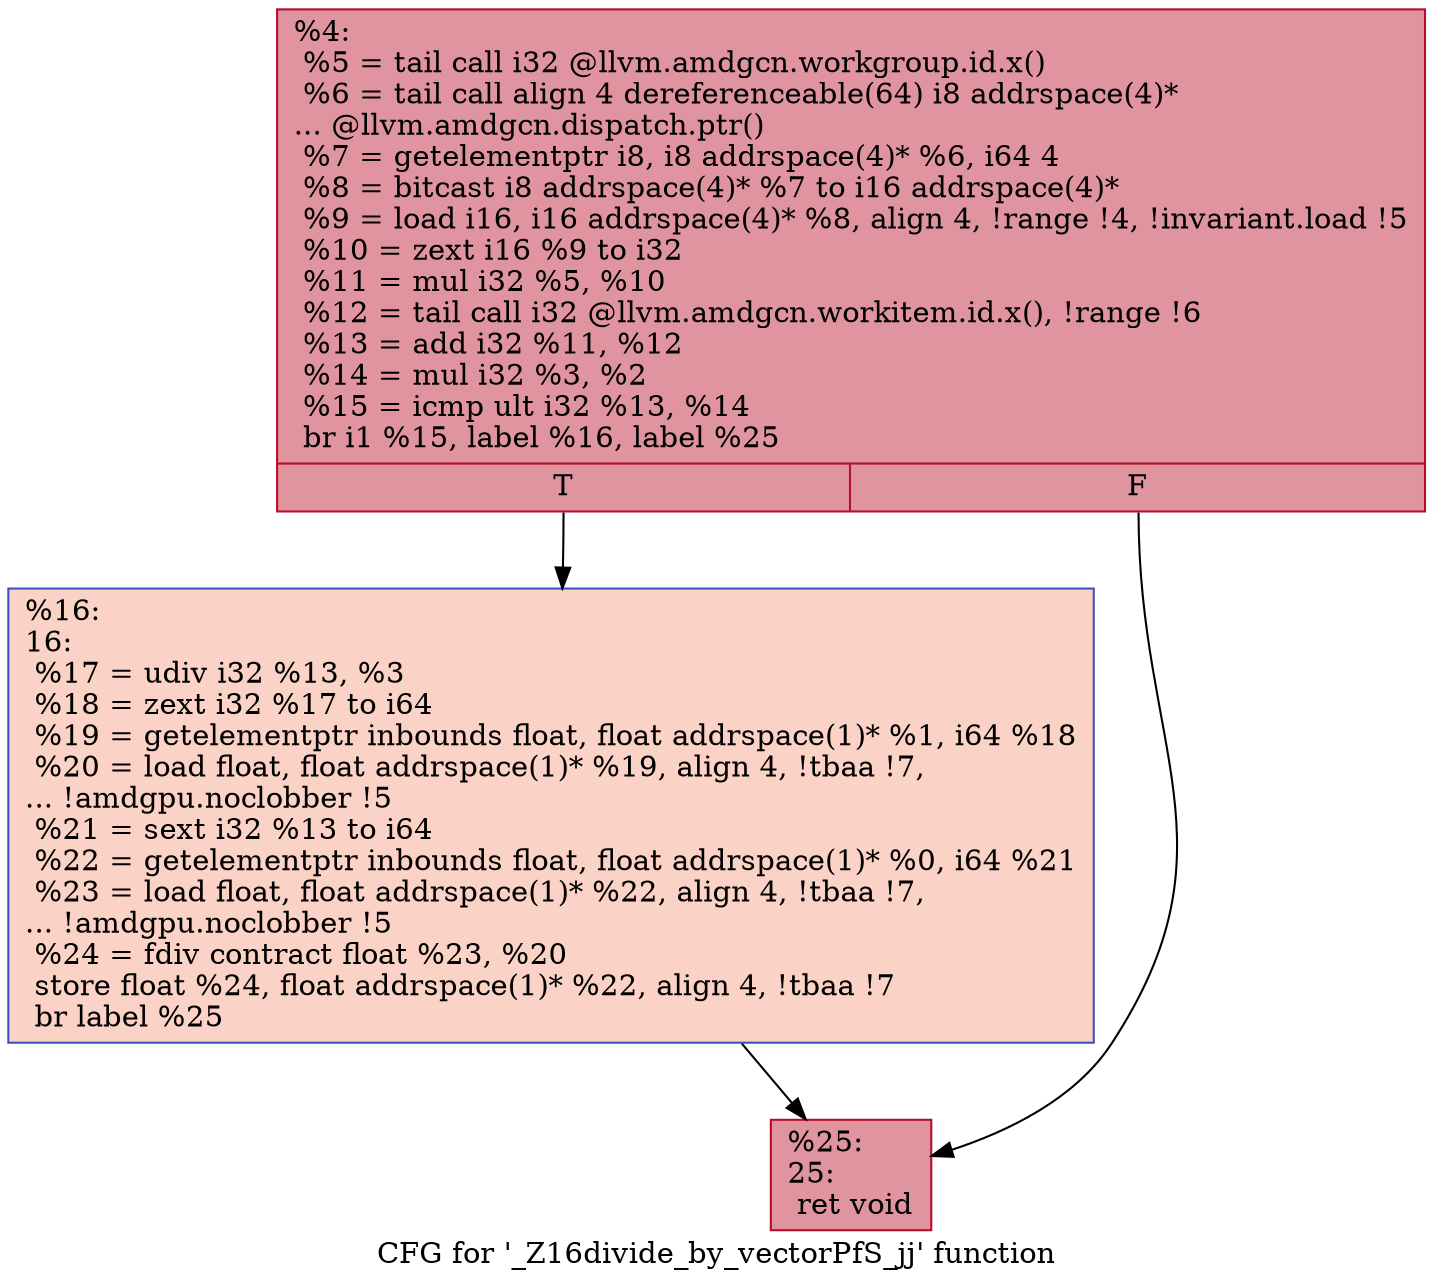 digraph "CFG for '_Z16divide_by_vectorPfS_jj' function" {
	label="CFG for '_Z16divide_by_vectorPfS_jj' function";

	Node0x4c01100 [shape=record,color="#b70d28ff", style=filled, fillcolor="#b70d2870",label="{%4:\l  %5 = tail call i32 @llvm.amdgcn.workgroup.id.x()\l  %6 = tail call align 4 dereferenceable(64) i8 addrspace(4)*\l... @llvm.amdgcn.dispatch.ptr()\l  %7 = getelementptr i8, i8 addrspace(4)* %6, i64 4\l  %8 = bitcast i8 addrspace(4)* %7 to i16 addrspace(4)*\l  %9 = load i16, i16 addrspace(4)* %8, align 4, !range !4, !invariant.load !5\l  %10 = zext i16 %9 to i32\l  %11 = mul i32 %5, %10\l  %12 = tail call i32 @llvm.amdgcn.workitem.id.x(), !range !6\l  %13 = add i32 %11, %12\l  %14 = mul i32 %3, %2\l  %15 = icmp ult i32 %13, %14\l  br i1 %15, label %16, label %25\l|{<s0>T|<s1>F}}"];
	Node0x4c01100:s0 -> Node0x4c030a0;
	Node0x4c01100:s1 -> Node0x4c03130;
	Node0x4c030a0 [shape=record,color="#3d50c3ff", style=filled, fillcolor="#f59c7d70",label="{%16:\l16:                                               \l  %17 = udiv i32 %13, %3\l  %18 = zext i32 %17 to i64\l  %19 = getelementptr inbounds float, float addrspace(1)* %1, i64 %18\l  %20 = load float, float addrspace(1)* %19, align 4, !tbaa !7,\l... !amdgpu.noclobber !5\l  %21 = sext i32 %13 to i64\l  %22 = getelementptr inbounds float, float addrspace(1)* %0, i64 %21\l  %23 = load float, float addrspace(1)* %22, align 4, !tbaa !7,\l... !amdgpu.noclobber !5\l  %24 = fdiv contract float %23, %20\l  store float %24, float addrspace(1)* %22, align 4, !tbaa !7\l  br label %25\l}"];
	Node0x4c030a0 -> Node0x4c03130;
	Node0x4c03130 [shape=record,color="#b70d28ff", style=filled, fillcolor="#b70d2870",label="{%25:\l25:                                               \l  ret void\l}"];
}
